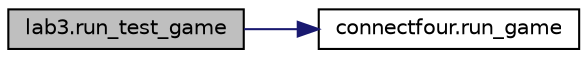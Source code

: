 digraph "lab3.run_test_game"
{
  edge [fontname="Helvetica",fontsize="10",labelfontname="Helvetica",labelfontsize="10"];
  node [fontname="Helvetica",fontsize="10",shape=record];
  rankdir="LR";
  Node1 [label="lab3.run_test_game",height=0.2,width=0.4,color="black", fillcolor="grey75", style="filled", fontcolor="black"];
  Node1 -> Node2 [color="midnightblue",fontsize="10",style="solid",fontname="Helvetica"];
  Node2 [label="connectfour.run_game",height=0.2,width=0.4,color="black", fillcolor="white", style="filled",URL="$namespaceconnectfour.html#a64c23bac54598b9477c63200048bbef0"];
}

